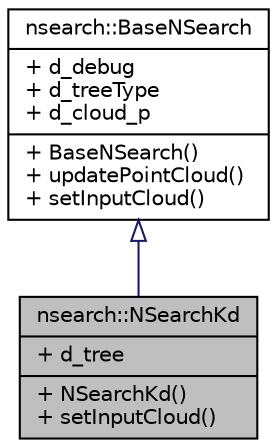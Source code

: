 digraph "nsearch::NSearchKd"
{
  edge [fontname="Helvetica",fontsize="10",labelfontname="Helvetica",labelfontsize="10"];
  node [fontname="Helvetica",fontsize="10",shape=record];
  Node0 [label="{nsearch::NSearchKd\n|+ d_tree\l|+ NSearchKd()\l+ setInputCloud()\l}",height=0.2,width=0.4,color="black", fillcolor="grey75", style="filled", fontcolor="black"];
  Node1 -> Node0 [dir="back",color="midnightblue",fontsize="10",style="solid",arrowtail="onormal",fontname="Helvetica"];
  Node1 [label="{nsearch::BaseNSearch\n|+ d_debug\l+ d_treeType\l+ d_cloud_p\l|+ BaseNSearch()\l+ updatePointCloud()\l+ setInputCloud()\l}",height=0.2,width=0.4,color="black", fillcolor="white", style="filled",URL="$classnsearch_1_1BaseNSearch.html",tooltip="A class for nearest neighbor search. "];
}
